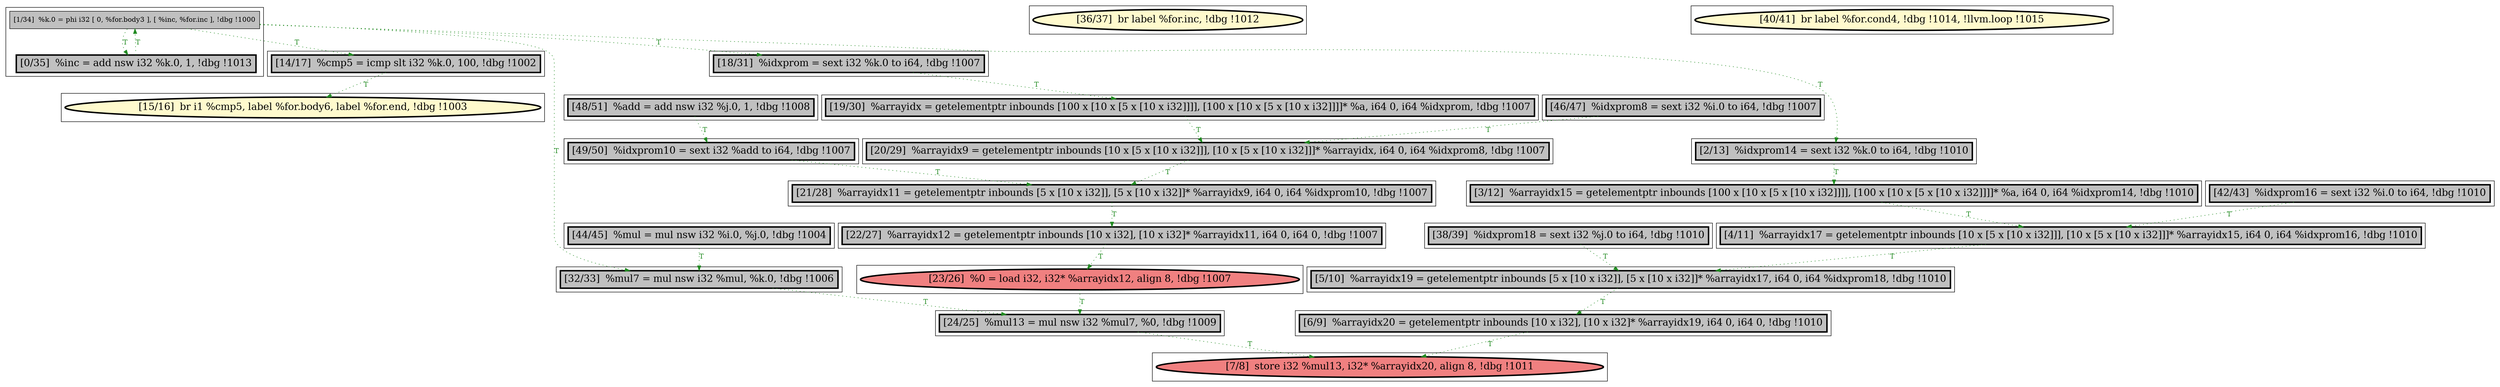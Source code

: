 
digraph G {



node349->node350 [style=dotted,color=forestgreen,label="T",fontcolor=forestgreen ]
node349->node339 [style=dotted,color=forestgreen,label="T",fontcolor=forestgreen ]
node334->node330 [style=dotted,color=forestgreen,label="T",fontcolor=forestgreen ]
node349->node351 [style=dotted,color=forestgreen,label="T",fontcolor=forestgreen ]
node352->node351 [style=dotted,color=forestgreen,label="T",fontcolor=forestgreen ]
node341->node345 [style=dotted,color=forestgreen,label="T",fontcolor=forestgreen ]
node355->node346 [style=dotted,color=forestgreen,label="T",fontcolor=forestgreen ]
node333->node332 [style=dotted,color=forestgreen,label="T",fontcolor=forestgreen ]
node340->node354 [style=dotted,color=forestgreen,label="T",fontcolor=forestgreen ]
node350->node349 [style=dotted,color=forestgreen,label="T",fontcolor=forestgreen ]
node354->node345 [style=dotted,color=forestgreen,label="T",fontcolor=forestgreen ]
node332->node342 [style=dotted,color=forestgreen,label="T",fontcolor=forestgreen ]
node339->node335 [style=dotted,color=forestgreen,label="T",fontcolor=forestgreen ]
node351->node336 [style=dotted,color=forestgreen,label="T",fontcolor=forestgreen ]
node336->node330 [style=dotted,color=forestgreen,label="T",fontcolor=forestgreen ]
node353->node344 [style=dotted,color=forestgreen,label="T",fontcolor=forestgreen ]
node349->node333 [style=dotted,color=forestgreen,label="T",fontcolor=forestgreen ]
node338->node341 [style=dotted,color=forestgreen,label="T",fontcolor=forestgreen ]
node345->node355 [style=dotted,color=forestgreen,label="T",fontcolor=forestgreen ]
node331->node334 [style=dotted,color=forestgreen,label="T",fontcolor=forestgreen ]
node344->node341 [style=dotted,color=forestgreen,label="T",fontcolor=forestgreen ]
node342->node331 [style=dotted,color=forestgreen,label="T",fontcolor=forestgreen ]
node349->node353 [style=dotted,color=forestgreen,label="T",fontcolor=forestgreen ]
node337->node342 [style=dotted,color=forestgreen,label="T",fontcolor=forestgreen ]
node346->node336 [style=dotted,color=forestgreen,label="T",fontcolor=forestgreen ]
node347->node331 [style=dotted,color=forestgreen,label="T",fontcolor=forestgreen ]


subgraph cluster24 {


node355 [penwidth=3.0,fontsize=20,fillcolor=grey,label="[22/27]  %arrayidx12 = getelementptr inbounds [10 x i32], [10 x i32]* %arrayidx11, i64 0, i64 0, !dbg !1007",shape=rectangle,style=filled ]



}

subgraph cluster22 {


node353 [penwidth=3.0,fontsize=20,fillcolor=grey,label="[18/31]  %idxprom = sext i32 %k.0 to i64, !dbg !1007",shape=rectangle,style=filled ]



}

subgraph cluster20 {


node351 [penwidth=3.0,fontsize=20,fillcolor=grey,label="[32/33]  %mul7 = mul nsw i32 %mul, %k.0, !dbg !1006",shape=rectangle,style=filled ]



}

subgraph cluster18 {


node348 [penwidth=3.0,fontsize=20,fillcolor=lemonchiffon,label="[36/37]  br label %for.inc, !dbg !1012",shape=ellipse,style=filled ]



}

subgraph cluster16 {


node346 [penwidth=3.0,fontsize=20,fillcolor=lightcoral,label="[23/26]  %0 = load i32, i32* %arrayidx12, align 8, !dbg !1007",shape=ellipse,style=filled ]



}

subgraph cluster17 {


node347 [penwidth=3.0,fontsize=20,fillcolor=grey,label="[38/39]  %idxprom18 = sext i32 %j.0 to i64, !dbg !1010",shape=rectangle,style=filled ]



}

subgraph cluster4 {


node334 [penwidth=3.0,fontsize=20,fillcolor=grey,label="[6/9]  %arrayidx20 = getelementptr inbounds [10 x i32], [10 x i32]* %arrayidx19, i64 0, i64 0, !dbg !1010",shape=rectangle,style=filled ]



}

subgraph cluster3 {


node333 [penwidth=3.0,fontsize=20,fillcolor=grey,label="[2/13]  %idxprom14 = sext i32 %k.0 to i64, !dbg !1010",shape=rectangle,style=filled ]



}

subgraph cluster2 {


node332 [penwidth=3.0,fontsize=20,fillcolor=grey,label="[3/12]  %arrayidx15 = getelementptr inbounds [100 x [10 x [5 x [10 x i32]]]], [100 x [10 x [5 x [10 x i32]]]]* %a, i64 0, i64 %idxprom14, !dbg !1010",shape=rectangle,style=filled ]



}

subgraph cluster1 {


node331 [penwidth=3.0,fontsize=20,fillcolor=grey,label="[5/10]  %arrayidx19 = getelementptr inbounds [5 x [10 x i32]], [5 x [10 x i32]]* %arrayidx17, i64 0, i64 %idxprom18, !dbg !1010",shape=rectangle,style=filled ]



}

subgraph cluster12 {


node342 [penwidth=3.0,fontsize=20,fillcolor=grey,label="[4/11]  %arrayidx17 = getelementptr inbounds [10 x [5 x [10 x i32]]], [10 x [5 x [10 x i32]]]* %arrayidx15, i64 0, i64 %idxprom16, !dbg !1010",shape=rectangle,style=filled ]



}

subgraph cluster5 {


node335 [penwidth=3.0,fontsize=20,fillcolor=lemonchiffon,label="[15/16]  br i1 %cmp5, label %for.body6, label %for.end, !dbg !1003",shape=ellipse,style=filled ]



}

subgraph cluster0 {


node330 [penwidth=3.0,fontsize=20,fillcolor=lightcoral,label="[7/8]  store i32 %mul13, i32* %arrayidx20, align 8, !dbg !1011",shape=ellipse,style=filled ]



}

subgraph cluster6 {


node336 [penwidth=3.0,fontsize=20,fillcolor=grey,label="[24/25]  %mul13 = mul nsw i32 %mul7, %0, !dbg !1009",shape=rectangle,style=filled ]



}

subgraph cluster14 {


node344 [penwidth=3.0,fontsize=20,fillcolor=grey,label="[19/30]  %arrayidx = getelementptr inbounds [100 x [10 x [5 x [10 x i32]]]], [100 x [10 x [5 x [10 x i32]]]]* %a, i64 0, i64 %idxprom, !dbg !1007",shape=rectangle,style=filled ]



}

subgraph cluster7 {


node337 [penwidth=3.0,fontsize=20,fillcolor=grey,label="[42/43]  %idxprom16 = sext i32 %i.0 to i64, !dbg !1010",shape=rectangle,style=filled ]



}

subgraph cluster23 {


node354 [penwidth=3.0,fontsize=20,fillcolor=grey,label="[49/50]  %idxprom10 = sext i32 %add to i64, !dbg !1007",shape=rectangle,style=filled ]



}

subgraph cluster8 {


node338 [penwidth=3.0,fontsize=20,fillcolor=grey,label="[46/47]  %idxprom8 = sext i32 %i.0 to i64, !dbg !1007",shape=rectangle,style=filled ]



}

subgraph cluster21 {


node352 [penwidth=3.0,fontsize=20,fillcolor=grey,label="[44/45]  %mul = mul nsw i32 %i.0, %j.0, !dbg !1004",shape=rectangle,style=filled ]



}

subgraph cluster9 {


node339 [penwidth=3.0,fontsize=20,fillcolor=grey,label="[14/17]  %cmp5 = icmp slt i32 %k.0, 100, !dbg !1002",shape=rectangle,style=filled ]



}

subgraph cluster19 {


node350 [penwidth=3.0,fontsize=20,fillcolor=grey,label="[0/35]  %inc = add nsw i32 %k.0, 1, !dbg !1013",shape=rectangle,style=filled ]
node349 [fillcolor=grey,label="[1/34]  %k.0 = phi i32 [ 0, %for.body3 ], [ %inc, %for.inc ], !dbg !1000",shape=rectangle,style=filled ]



}

subgraph cluster10 {


node340 [penwidth=3.0,fontsize=20,fillcolor=grey,label="[48/51]  %add = add nsw i32 %j.0, 1, !dbg !1008",shape=rectangle,style=filled ]



}

subgraph cluster11 {


node341 [penwidth=3.0,fontsize=20,fillcolor=grey,label="[20/29]  %arrayidx9 = getelementptr inbounds [10 x [5 x [10 x i32]]], [10 x [5 x [10 x i32]]]* %arrayidx, i64 0, i64 %idxprom8, !dbg !1007",shape=rectangle,style=filled ]



}

subgraph cluster13 {


node343 [penwidth=3.0,fontsize=20,fillcolor=lemonchiffon,label="[40/41]  br label %for.cond4, !dbg !1014, !llvm.loop !1015",shape=ellipse,style=filled ]



}

subgraph cluster15 {


node345 [penwidth=3.0,fontsize=20,fillcolor=grey,label="[21/28]  %arrayidx11 = getelementptr inbounds [5 x [10 x i32]], [5 x [10 x i32]]* %arrayidx9, i64 0, i64 %idxprom10, !dbg !1007",shape=rectangle,style=filled ]



}

}
